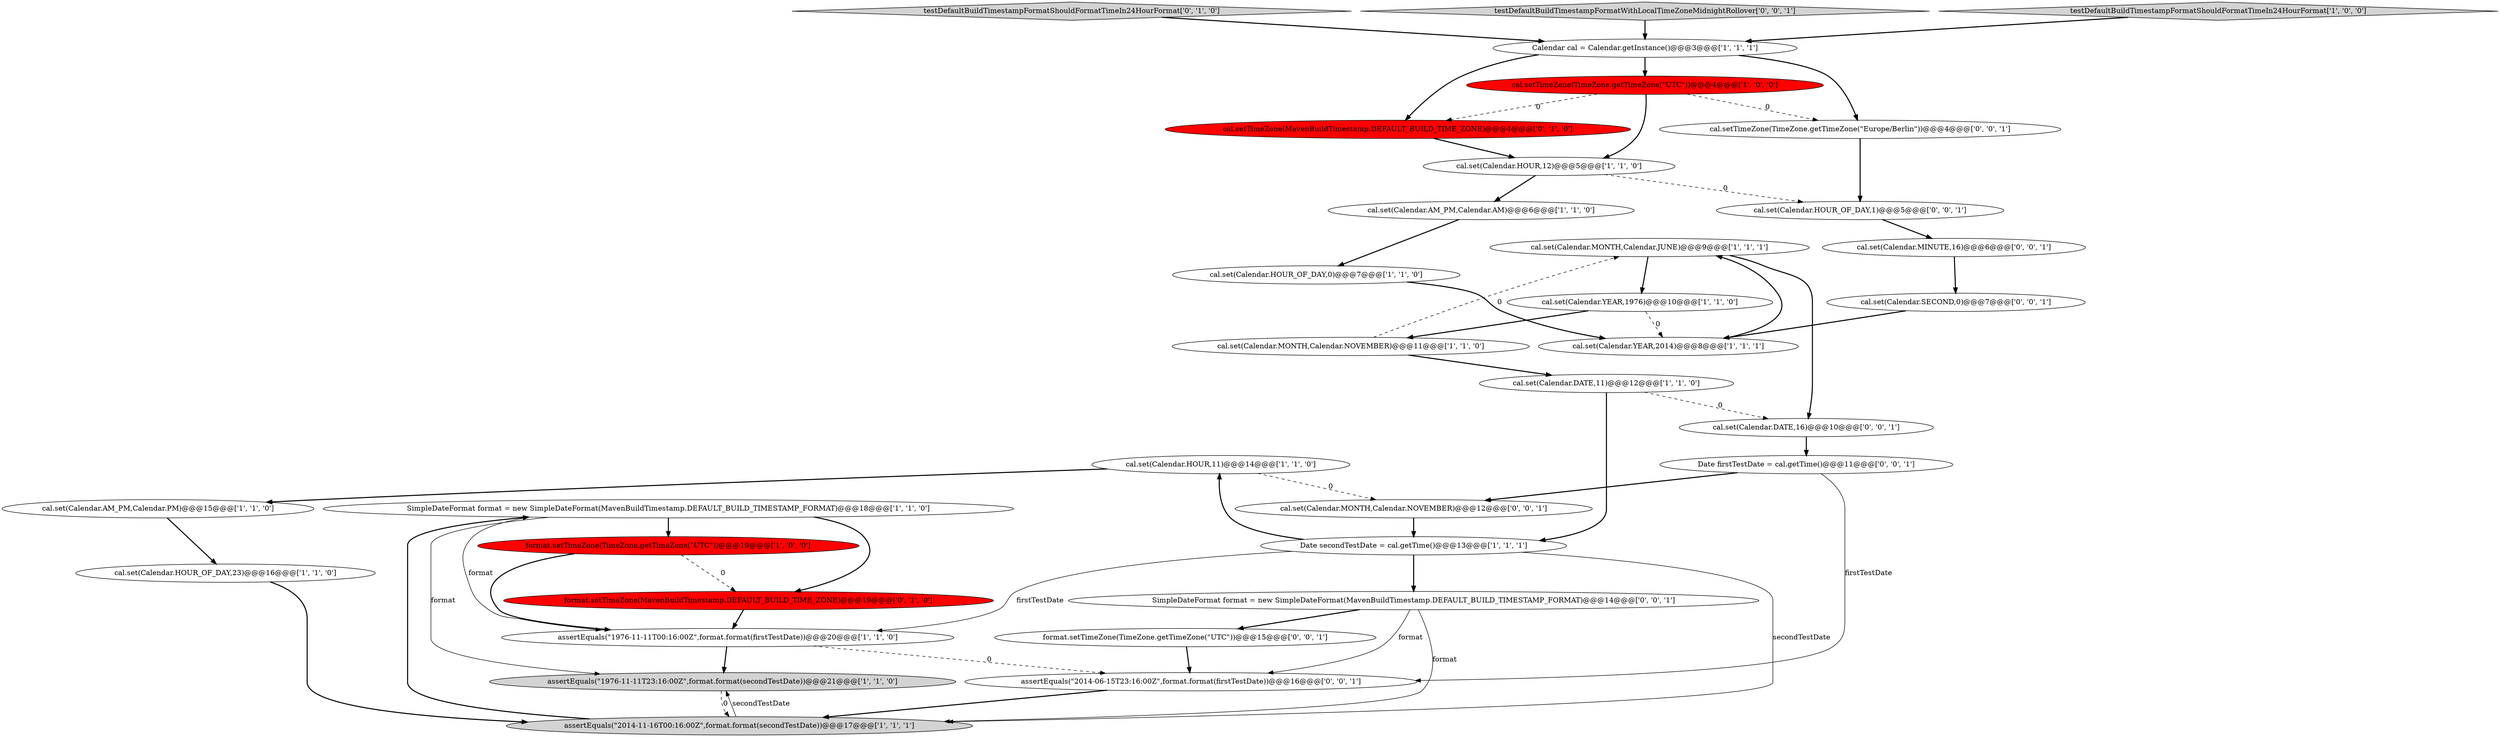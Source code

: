 digraph {
1 [style = filled, label = "SimpleDateFormat format = new SimpleDateFormat(MavenBuildTimestamp.DEFAULT_BUILD_TIMESTAMP_FORMAT)@@@18@@@['1', '1', '0']", fillcolor = white, shape = ellipse image = "AAA0AAABBB1BBB"];
22 [style = filled, label = "cal.setTimeZone(MavenBuildTimestamp.DEFAULT_BUILD_TIME_ZONE)@@@4@@@['0', '1', '0']", fillcolor = red, shape = ellipse image = "AAA1AAABBB2BBB"];
28 [style = filled, label = "cal.set(Calendar.DATE,16)@@@10@@@['0', '0', '1']", fillcolor = white, shape = ellipse image = "AAA0AAABBB3BBB"];
4 [style = filled, label = "Calendar cal = Calendar.getInstance()@@@3@@@['1', '1', '1']", fillcolor = white, shape = ellipse image = "AAA0AAABBB1BBB"];
26 [style = filled, label = "cal.set(Calendar.MONTH,Calendar.NOVEMBER)@@@12@@@['0', '0', '1']", fillcolor = white, shape = ellipse image = "AAA0AAABBB3BBB"];
19 [style = filled, label = "cal.set(Calendar.HOUR,11)@@@14@@@['1', '1', '0']", fillcolor = white, shape = ellipse image = "AAA0AAABBB1BBB"];
21 [style = filled, label = "format.setTimeZone(MavenBuildTimestamp.DEFAULT_BUILD_TIME_ZONE)@@@19@@@['0', '1', '0']", fillcolor = red, shape = ellipse image = "AAA1AAABBB2BBB"];
18 [style = filled, label = "cal.set(Calendar.YEAR,2014)@@@8@@@['1', '1', '1']", fillcolor = white, shape = ellipse image = "AAA0AAABBB1BBB"];
7 [style = filled, label = "cal.setTimeZone(TimeZone.getTimeZone(\"UTC\"))@@@4@@@['1', '0', '0']", fillcolor = red, shape = ellipse image = "AAA1AAABBB1BBB"];
13 [style = filled, label = "cal.set(Calendar.HOUR_OF_DAY,23)@@@16@@@['1', '1', '0']", fillcolor = white, shape = ellipse image = "AAA0AAABBB1BBB"];
5 [style = filled, label = "cal.set(Calendar.HOUR_OF_DAY,0)@@@7@@@['1', '1', '0']", fillcolor = white, shape = ellipse image = "AAA0AAABBB1BBB"];
9 [style = filled, label = "format.setTimeZone(TimeZone.getTimeZone(\"UTC\"))@@@19@@@['1', '0', '0']", fillcolor = red, shape = ellipse image = "AAA1AAABBB1BBB"];
14 [style = filled, label = "cal.set(Calendar.MONTH,Calendar.JUNE)@@@9@@@['1', '1', '1']", fillcolor = white, shape = ellipse image = "AAA0AAABBB1BBB"];
12 [style = filled, label = "cal.set(Calendar.HOUR,12)@@@5@@@['1', '1', '0']", fillcolor = white, shape = ellipse image = "AAA0AAABBB1BBB"];
20 [style = filled, label = "testDefaultBuildTimestampFormatShouldFormatTimeIn24HourFormat['0', '1', '0']", fillcolor = lightgray, shape = diamond image = "AAA0AAABBB2BBB"];
27 [style = filled, label = "testDefaultBuildTimestampFormatWithLocalTimeZoneMidnightRollover['0', '0', '1']", fillcolor = lightgray, shape = diamond image = "AAA0AAABBB3BBB"];
23 [style = filled, label = "cal.set(Calendar.SECOND,0)@@@7@@@['0', '0', '1']", fillcolor = white, shape = ellipse image = "AAA0AAABBB3BBB"];
32 [style = filled, label = "cal.setTimeZone(TimeZone.getTimeZone(\"Europe/Berlin\"))@@@4@@@['0', '0', '1']", fillcolor = white, shape = ellipse image = "AAA0AAABBB3BBB"];
8 [style = filled, label = "cal.set(Calendar.AM_PM,Calendar.PM)@@@15@@@['1', '1', '0']", fillcolor = white, shape = ellipse image = "AAA0AAABBB1BBB"];
17 [style = filled, label = "Date secondTestDate = cal.getTime()@@@13@@@['1', '1', '1']", fillcolor = white, shape = ellipse image = "AAA0AAABBB1BBB"];
15 [style = filled, label = "assertEquals(\"1976-11-11T23:16:00Z\",format.format(secondTestDate))@@@21@@@['1', '1', '0']", fillcolor = lightgray, shape = ellipse image = "AAA0AAABBB1BBB"];
11 [style = filled, label = "cal.set(Calendar.DATE,11)@@@12@@@['1', '1', '0']", fillcolor = white, shape = ellipse image = "AAA0AAABBB1BBB"];
0 [style = filled, label = "assertEquals(\"2014-11-16T00:16:00Z\",format.format(secondTestDate))@@@17@@@['1', '1', '1']", fillcolor = lightgray, shape = ellipse image = "AAA0AAABBB1BBB"];
33 [style = filled, label = "cal.set(Calendar.HOUR_OF_DAY,1)@@@5@@@['0', '0', '1']", fillcolor = white, shape = ellipse image = "AAA0AAABBB3BBB"];
3 [style = filled, label = "testDefaultBuildTimestampFormatShouldFormatTimeIn24HourFormat['1', '0', '0']", fillcolor = lightgray, shape = diamond image = "AAA0AAABBB1BBB"];
29 [style = filled, label = "cal.set(Calendar.MINUTE,16)@@@6@@@['0', '0', '1']", fillcolor = white, shape = ellipse image = "AAA0AAABBB3BBB"];
31 [style = filled, label = "Date firstTestDate = cal.getTime()@@@11@@@['0', '0', '1']", fillcolor = white, shape = ellipse image = "AAA0AAABBB3BBB"];
16 [style = filled, label = "cal.set(Calendar.AM_PM,Calendar.AM)@@@6@@@['1', '1', '0']", fillcolor = white, shape = ellipse image = "AAA0AAABBB1BBB"];
25 [style = filled, label = "format.setTimeZone(TimeZone.getTimeZone(\"UTC\"))@@@15@@@['0', '0', '1']", fillcolor = white, shape = ellipse image = "AAA0AAABBB3BBB"];
10 [style = filled, label = "cal.set(Calendar.YEAR,1976)@@@10@@@['1', '1', '0']", fillcolor = white, shape = ellipse image = "AAA0AAABBB1BBB"];
24 [style = filled, label = "SimpleDateFormat format = new SimpleDateFormat(MavenBuildTimestamp.DEFAULT_BUILD_TIMESTAMP_FORMAT)@@@14@@@['0', '0', '1']", fillcolor = white, shape = ellipse image = "AAA0AAABBB3BBB"];
2 [style = filled, label = "assertEquals(\"1976-11-11T00:16:00Z\",format.format(firstTestDate))@@@20@@@['1', '1', '0']", fillcolor = white, shape = ellipse image = "AAA0AAABBB1BBB"];
30 [style = filled, label = "assertEquals(\"2014-06-15T23:16:00Z\",format.format(firstTestDate))@@@16@@@['0', '0', '1']", fillcolor = white, shape = ellipse image = "AAA0AAABBB3BBB"];
6 [style = filled, label = "cal.set(Calendar.MONTH,Calendar.NOVEMBER)@@@11@@@['1', '1', '0']", fillcolor = white, shape = ellipse image = "AAA0AAABBB1BBB"];
0->15 [style = solid, label="secondTestDate"];
12->33 [style = dashed, label="0"];
31->30 [style = solid, label="firstTestDate"];
26->17 [style = bold, label=""];
7->12 [style = bold, label=""];
9->2 [style = bold, label=""];
25->30 [style = bold, label=""];
28->31 [style = bold, label=""];
17->0 [style = solid, label="secondTestDate"];
14->10 [style = bold, label=""];
14->28 [style = bold, label=""];
24->0 [style = solid, label="format"];
12->16 [style = bold, label=""];
5->18 [style = bold, label=""];
29->23 [style = bold, label=""];
6->14 [style = dashed, label="0"];
2->30 [style = dashed, label="0"];
3->4 [style = bold, label=""];
10->6 [style = bold, label=""];
17->19 [style = bold, label=""];
32->33 [style = bold, label=""];
19->8 [style = bold, label=""];
1->9 [style = bold, label=""];
4->7 [style = bold, label=""];
20->4 [style = bold, label=""];
21->2 [style = bold, label=""];
10->18 [style = dashed, label="0"];
33->29 [style = bold, label=""];
11->28 [style = dashed, label="0"];
31->26 [style = bold, label=""];
27->4 [style = bold, label=""];
17->24 [style = bold, label=""];
17->2 [style = solid, label="firstTestDate"];
1->2 [style = solid, label="format"];
19->26 [style = dashed, label="0"];
9->21 [style = dashed, label="0"];
1->21 [style = bold, label=""];
0->1 [style = bold, label=""];
22->12 [style = bold, label=""];
6->11 [style = bold, label=""];
24->25 [style = bold, label=""];
2->15 [style = bold, label=""];
1->15 [style = solid, label="format"];
16->5 [style = bold, label=""];
24->30 [style = solid, label="format"];
11->17 [style = bold, label=""];
7->32 [style = dashed, label="0"];
30->0 [style = bold, label=""];
15->0 [style = dashed, label="0"];
18->14 [style = bold, label=""];
4->22 [style = bold, label=""];
23->18 [style = bold, label=""];
4->32 [style = bold, label=""];
7->22 [style = dashed, label="0"];
8->13 [style = bold, label=""];
13->0 [style = bold, label=""];
}
